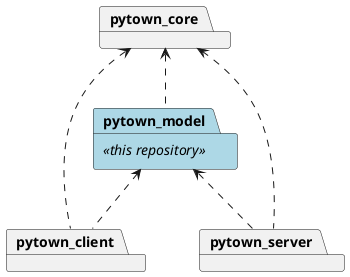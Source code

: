 @startuml

skinparam package {
    backgroundColor<<this repository>> LightBlue
} 

package pytown_core
package pytown_model <<this repository>>
package pytown_client
package pytown_server

pytown_core <.. pytown_model
pytown_core <.. pytown_client
pytown_core <.. pytown_server
pytown_model <.. pytown_client
pytown_model <.. pytown_server

@enduml


